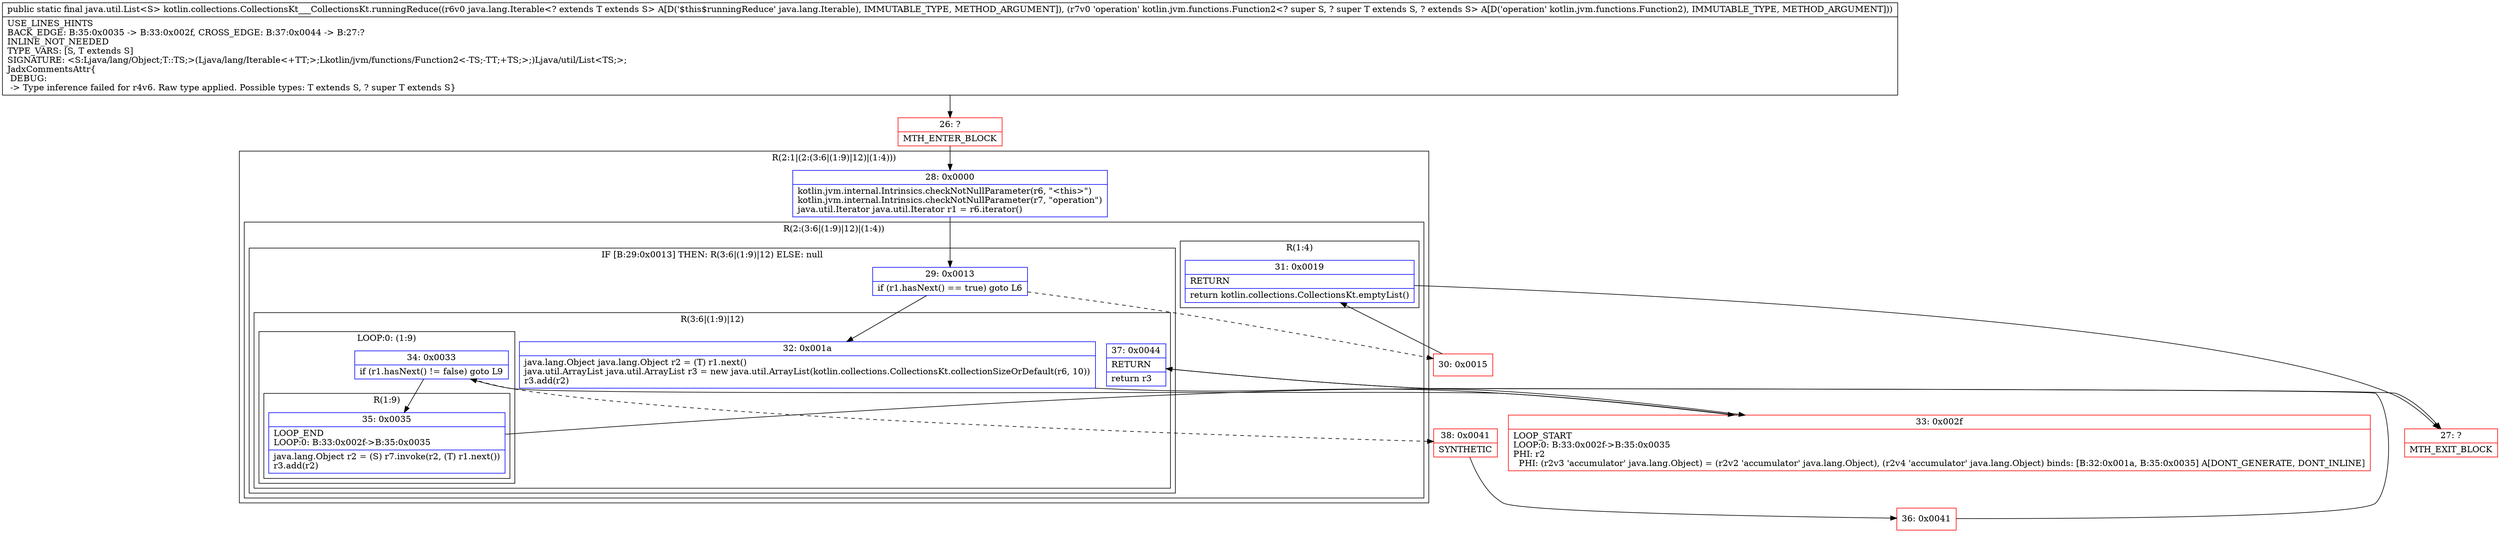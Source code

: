 digraph "CFG forkotlin.collections.CollectionsKt___CollectionsKt.runningReduce(Ljava\/lang\/Iterable;Lkotlin\/jvm\/functions\/Function2;)Ljava\/util\/List;" {
subgraph cluster_Region_1534459689 {
label = "R(2:1|(2:(3:6|(1:9)|12)|(1:4)))";
node [shape=record,color=blue];
Node_28 [shape=record,label="{28\:\ 0x0000|kotlin.jvm.internal.Intrinsics.checkNotNullParameter(r6, \"\<this\>\")\lkotlin.jvm.internal.Intrinsics.checkNotNullParameter(r7, \"operation\")\ljava.util.Iterator java.util.Iterator r1 = r6.iterator()\l}"];
subgraph cluster_Region_2016710403 {
label = "R(2:(3:6|(1:9)|12)|(1:4))";
node [shape=record,color=blue];
subgraph cluster_IfRegion_1314254284 {
label = "IF [B:29:0x0013] THEN: R(3:6|(1:9)|12) ELSE: null";
node [shape=record,color=blue];
Node_29 [shape=record,label="{29\:\ 0x0013|if (r1.hasNext() == true) goto L6\l}"];
subgraph cluster_Region_1450059150 {
label = "R(3:6|(1:9)|12)";
node [shape=record,color=blue];
Node_32 [shape=record,label="{32\:\ 0x001a|java.lang.Object java.lang.Object r2 = (T) r1.next()\ljava.util.ArrayList java.util.ArrayList r3 = new java.util.ArrayList(kotlin.collections.CollectionsKt.collectionSizeOrDefault(r6, 10))\lr3.add(r2)\l}"];
subgraph cluster_LoopRegion_2085365424 {
label = "LOOP:0: (1:9)";
node [shape=record,color=blue];
Node_34 [shape=record,label="{34\:\ 0x0033|if (r1.hasNext() != false) goto L9\l}"];
subgraph cluster_Region_137626279 {
label = "R(1:9)";
node [shape=record,color=blue];
Node_35 [shape=record,label="{35\:\ 0x0035|LOOP_END\lLOOP:0: B:33:0x002f\-\>B:35:0x0035\l|java.lang.Object r2 = (S) r7.invoke(r2, (T) r1.next())\lr3.add(r2)\l}"];
}
}
Node_37 [shape=record,label="{37\:\ 0x0044|RETURN\l|return r3\l}"];
}
}
subgraph cluster_Region_215569837 {
label = "R(1:4)";
node [shape=record,color=blue];
Node_31 [shape=record,label="{31\:\ 0x0019|RETURN\l|return kotlin.collections.CollectionsKt.emptyList()\l}"];
}
}
}
Node_26 [shape=record,color=red,label="{26\:\ ?|MTH_ENTER_BLOCK\l}"];
Node_30 [shape=record,color=red,label="{30\:\ 0x0015}"];
Node_27 [shape=record,color=red,label="{27\:\ ?|MTH_EXIT_BLOCK\l}"];
Node_33 [shape=record,color=red,label="{33\:\ 0x002f|LOOP_START\lLOOP:0: B:33:0x002f\-\>B:35:0x0035\lPHI: r2 \l  PHI: (r2v3 'accumulator' java.lang.Object) = (r2v2 'accumulator' java.lang.Object), (r2v4 'accumulator' java.lang.Object) binds: [B:32:0x001a, B:35:0x0035] A[DONT_GENERATE, DONT_INLINE]\l}"];
Node_38 [shape=record,color=red,label="{38\:\ 0x0041|SYNTHETIC\l}"];
Node_36 [shape=record,color=red,label="{36\:\ 0x0041}"];
MethodNode[shape=record,label="{public static final java.util.List\<S\> kotlin.collections.CollectionsKt___CollectionsKt.runningReduce((r6v0 java.lang.Iterable\<? extends T extends S\> A[D('$this$runningReduce' java.lang.Iterable), IMMUTABLE_TYPE, METHOD_ARGUMENT]), (r7v0 'operation' kotlin.jvm.functions.Function2\<? super S, ? super T extends S, ? extends S\> A[D('operation' kotlin.jvm.functions.Function2), IMMUTABLE_TYPE, METHOD_ARGUMENT]))  | USE_LINES_HINTS\lBACK_EDGE: B:35:0x0035 \-\> B:33:0x002f, CROSS_EDGE: B:37:0x0044 \-\> B:27:?\lINLINE_NOT_NEEDED\lTYPE_VARS: [S, T extends S]\lSIGNATURE: \<S:Ljava\/lang\/Object;T::TS;\>(Ljava\/lang\/Iterable\<+TT;\>;Lkotlin\/jvm\/functions\/Function2\<\-TS;\-TT;+TS;\>;)Ljava\/util\/List\<TS;\>;\lJadxCommentsAttr\{\l DEBUG: \l \-\> Type inference failed for r4v6. Raw type applied. Possible types: T extends S, ? super T extends S\}\l}"];
MethodNode -> Node_26;Node_28 -> Node_29;
Node_29 -> Node_30[style=dashed];
Node_29 -> Node_32;
Node_32 -> Node_33;
Node_34 -> Node_35;
Node_34 -> Node_38[style=dashed];
Node_35 -> Node_33;
Node_37 -> Node_27;
Node_31 -> Node_27;
Node_26 -> Node_28;
Node_30 -> Node_31;
Node_33 -> Node_34;
Node_38 -> Node_36;
Node_36 -> Node_37;
}

